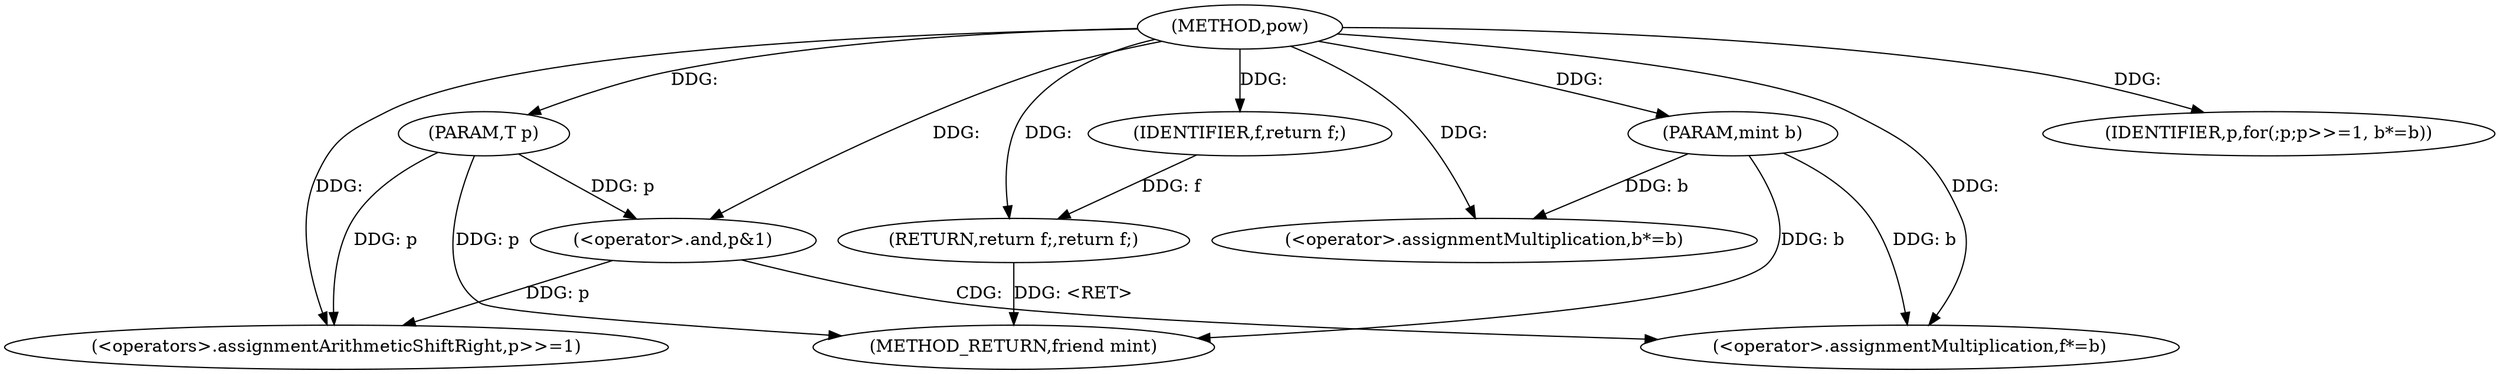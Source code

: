 digraph "pow" {  
"1000218" [label = "(METHOD,pow)" ]
"1000241" [label = "(METHOD_RETURN,friend mint)" ]
"1000219" [label = "(PARAM,mint b)" ]
"1000220" [label = "(PARAM,T p)" ]
"1000239" [label = "(RETURN,return f;,return f;)" ]
"1000224" [label = "(IDENTIFIER,p,for(;p;p>>=1, b*=b))" ]
"1000240" [label = "(IDENTIFIER,f,return f;)" ]
"1000226" [label = "(<operators>.assignmentArithmeticShiftRight,p>>=1)" ]
"1000229" [label = "(<operator>.assignmentMultiplication,b*=b)" ]
"1000233" [label = "(<operator>.and,p&1)" ]
"1000236" [label = "(<operator>.assignmentMultiplication,f*=b)" ]
  "1000239" -> "1000241"  [ label = "DDG: <RET>"] 
  "1000219" -> "1000241"  [ label = "DDG: b"] 
  "1000220" -> "1000241"  [ label = "DDG: p"] 
  "1000218" -> "1000219"  [ label = "DDG: "] 
  "1000218" -> "1000220"  [ label = "DDG: "] 
  "1000240" -> "1000239"  [ label = "DDG: f"] 
  "1000218" -> "1000239"  [ label = "DDG: "] 
  "1000218" -> "1000224"  [ label = "DDG: "] 
  "1000218" -> "1000240"  [ label = "DDG: "] 
  "1000219" -> "1000229"  [ label = "DDG: b"] 
  "1000218" -> "1000229"  [ label = "DDG: "] 
  "1000219" -> "1000236"  [ label = "DDG: b"] 
  "1000218" -> "1000236"  [ label = "DDG: "] 
  "1000233" -> "1000226"  [ label = "DDG: p"] 
  "1000220" -> "1000226"  [ label = "DDG: p"] 
  "1000218" -> "1000226"  [ label = "DDG: "] 
  "1000220" -> "1000233"  [ label = "DDG: p"] 
  "1000218" -> "1000233"  [ label = "DDG: "] 
  "1000233" -> "1000236"  [ label = "CDG: "] 
}
